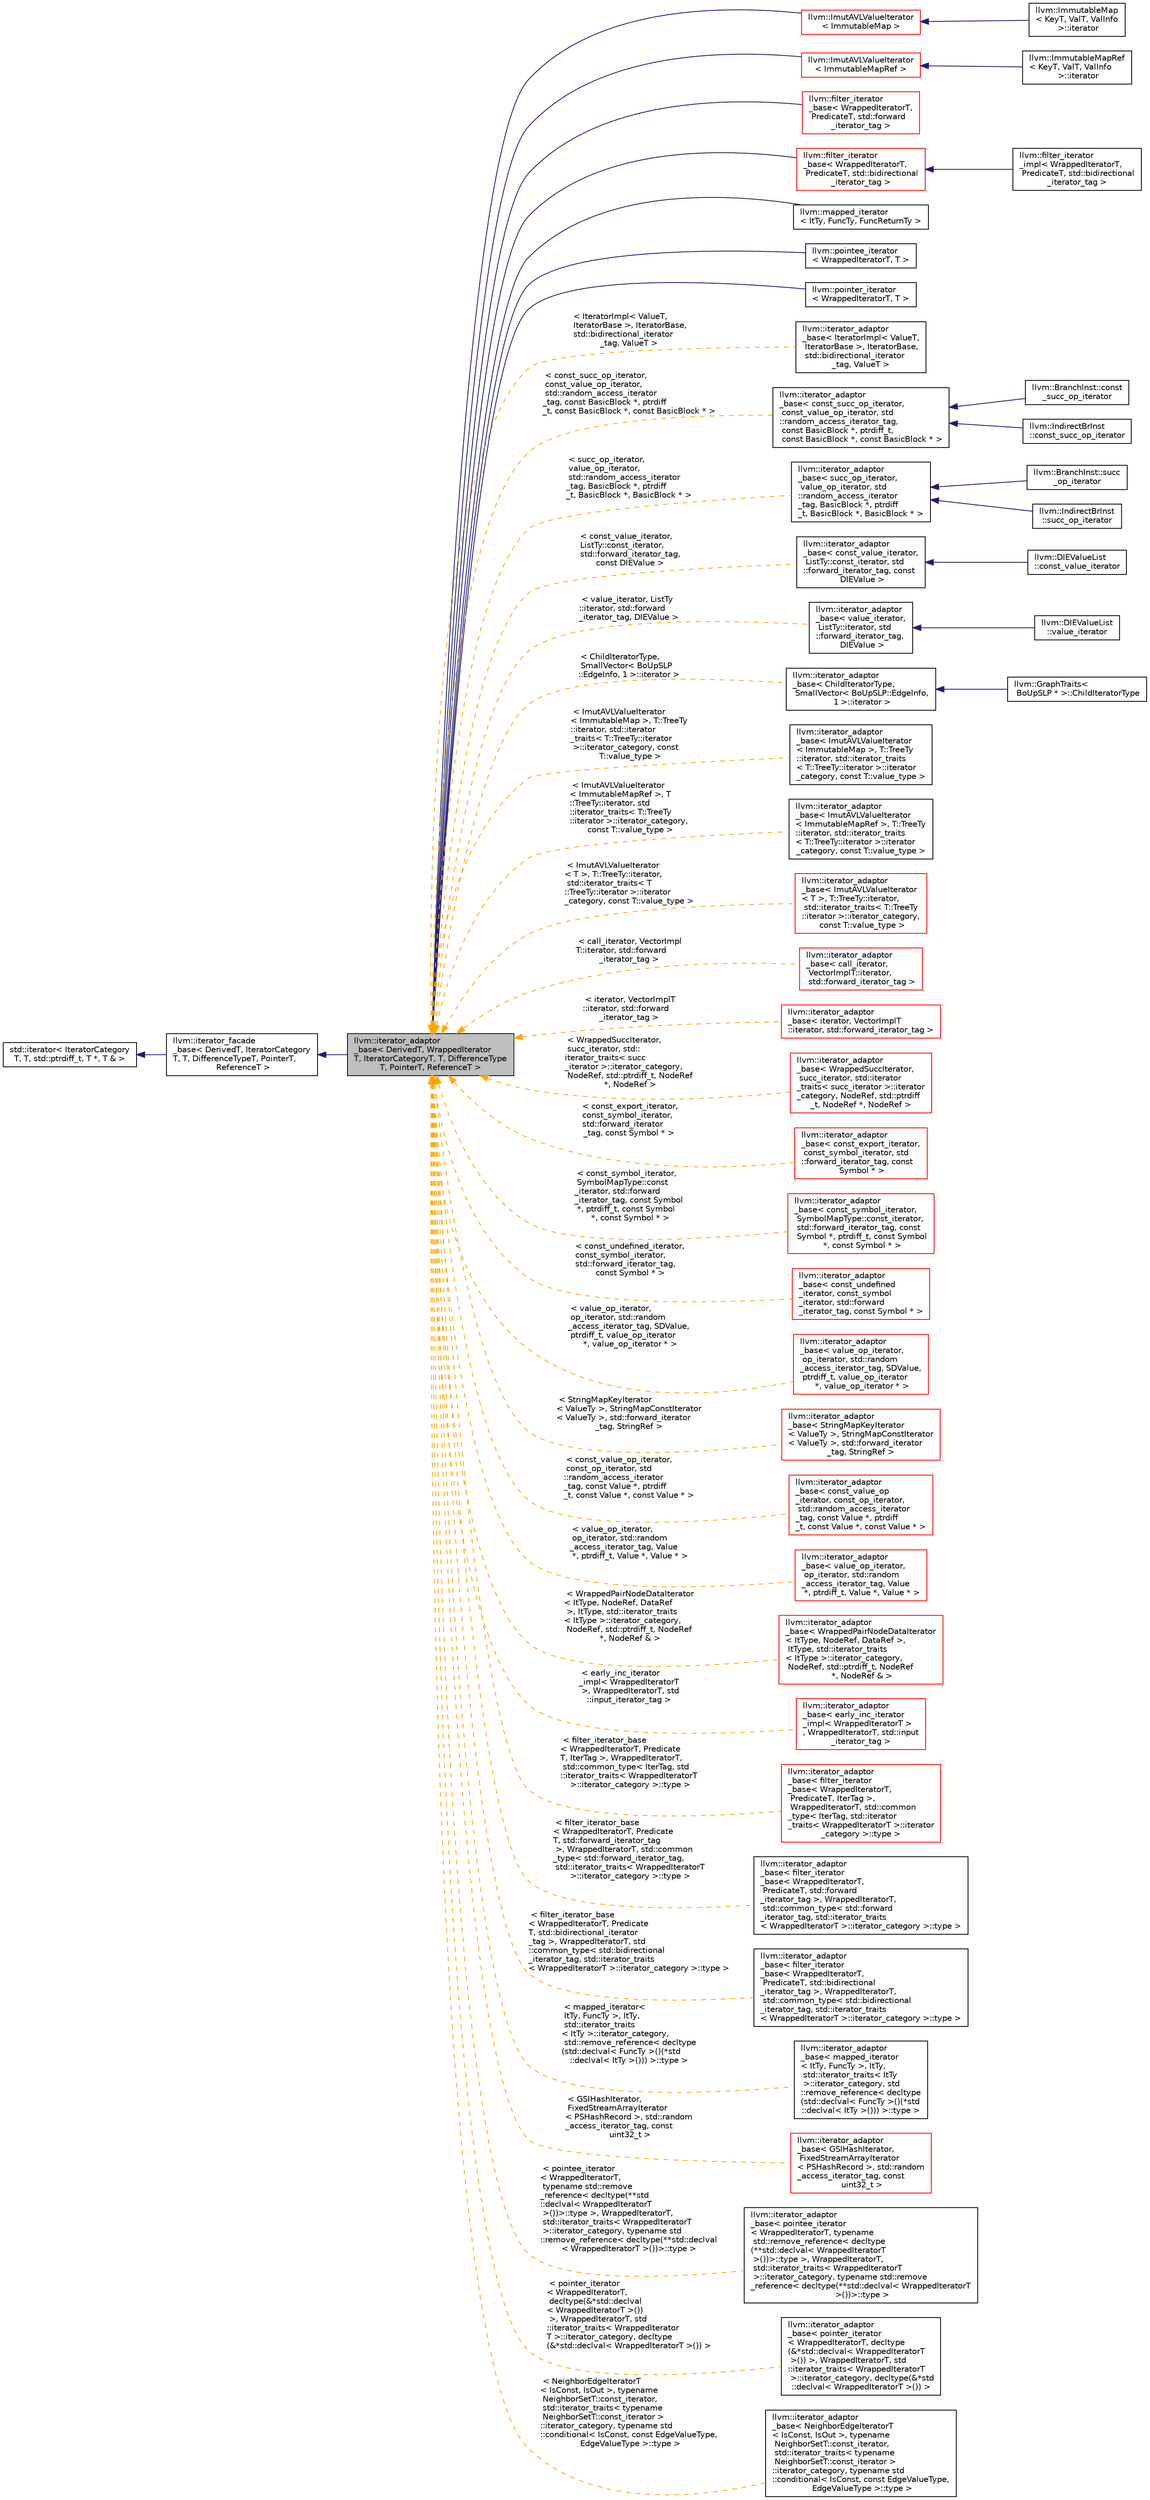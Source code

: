 digraph "llvm::iterator_adaptor_base&lt; DerivedT, WrappedIteratorT, IteratorCategoryT, T, DifferenceTypeT, PointerT, ReferenceT &gt;"
{
 // LATEX_PDF_SIZE
  bgcolor="transparent";
  edge [fontname="Helvetica",fontsize="10",labelfontname="Helvetica",labelfontsize="10"];
  node [fontname="Helvetica",fontsize="10",shape="box"];
  rankdir="LR";
  Node1 [label="llvm::iterator_adaptor\l_base\< DerivedT, WrappedIterator\lT, IteratorCategoryT, T, DifferenceType\lT, PointerT, ReferenceT \>",height=0.2,width=0.4,color="black", fillcolor="grey75", style="filled", fontcolor="black",tooltip="CRTP base class for adapting an iterator to a different type."];
  Node2 -> Node1 [dir="back",color="midnightblue",fontsize="10",style="solid",fontname="Helvetica"];
  Node2 [label="llvm::iterator_facade\l_base\< DerivedT, IteratorCategory\lT, T, DifferenceTypeT, PointerT,\l ReferenceT \>",height=0.2,width=0.4,color="black",URL="$classllvm_1_1iterator__facade__base.html",tooltip="CRTP base class which implements the entire standard iterator facade in terms of a minimal subset of ..."];
  Node3 -> Node2 [dir="back",color="midnightblue",fontsize="10",style="solid",fontname="Helvetica"];
  Node3 [label="std::iterator\< IteratorCategory\lT, T, std::ptrdiff_t, T *, T & \>",height=0.2,width=0.4,color="black",tooltip=" "];
  Node1 -> Node4 [dir="back",color="midnightblue",fontsize="10",style="solid",fontname="Helvetica"];
  Node4 [label="llvm::ImutAVLValueIterator\l\< ImmutableMap \>",height=0.2,width=0.4,color="red",URL="$structllvm_1_1ImutAVLValueIterator.html",tooltip=" "];
  Node4 -> Node5 [dir="back",color="midnightblue",fontsize="10",style="solid",fontname="Helvetica"];
  Node5 [label="llvm::ImmutableMap\l\< KeyT, ValT, ValInfo\l \>::iterator",height=0.2,width=0.4,color="black",URL="$classllvm_1_1ImmutableMap_1_1iterator.html",tooltip=" "];
  Node1 -> Node6 [dir="back",color="midnightblue",fontsize="10",style="solid",fontname="Helvetica"];
  Node6 [label="llvm::ImutAVLValueIterator\l\< ImmutableMapRef \>",height=0.2,width=0.4,color="red",URL="$structllvm_1_1ImutAVLValueIterator.html",tooltip=" "];
  Node6 -> Node7 [dir="back",color="midnightblue",fontsize="10",style="solid",fontname="Helvetica"];
  Node7 [label="llvm::ImmutableMapRef\l\< KeyT, ValT, ValInfo\l \>::iterator",height=0.2,width=0.4,color="black",URL="$classllvm_1_1ImmutableMapRef_1_1iterator.html",tooltip=" "];
  Node1 -> Node8 [dir="back",color="midnightblue",fontsize="10",style="solid",fontname="Helvetica"];
  Node8 [label="llvm::filter_iterator\l_base\< WrappedIteratorT,\l PredicateT, std::forward\l_iterator_tag \>",height=0.2,width=0.4,color="red",URL="$classllvm_1_1filter__iterator__base.html",tooltip=" "];
  Node1 -> Node9 [dir="back",color="midnightblue",fontsize="10",style="solid",fontname="Helvetica"];
  Node9 [label="llvm::filter_iterator\l_base\< WrappedIteratorT,\l PredicateT, std::bidirectional\l_iterator_tag \>",height=0.2,width=0.4,color="red",URL="$classllvm_1_1filter__iterator__base.html",tooltip=" "];
  Node9 -> Node10 [dir="back",color="midnightblue",fontsize="10",style="solid",fontname="Helvetica"];
  Node10 [label="llvm::filter_iterator\l_impl\< WrappedIteratorT,\l PredicateT, std::bidirectional\l_iterator_tag \>",height=0.2,width=0.4,color="black",URL="$classllvm_1_1filter__iterator__impl_3_01WrappedIteratorT_00_01PredicateT_00_01std_1_1bidirectional__iterator__tag_01_4.html",tooltip="Specialization of filter_iterator_base for bidirectional iteration."];
  Node1 -> Node11 [dir="back",color="midnightblue",fontsize="10",style="solid",fontname="Helvetica"];
  Node11 [label="llvm::mapped_iterator\l\< ItTy, FuncTy, FuncReturnTy \>",height=0.2,width=0.4,color="black",URL="$classllvm_1_1mapped__iterator.html",tooltip=" "];
  Node1 -> Node12 [dir="back",color="midnightblue",fontsize="10",style="solid",fontname="Helvetica"];
  Node12 [label="llvm::pointee_iterator\l\< WrappedIteratorT, T \>",height=0.2,width=0.4,color="black",URL="$structllvm_1_1pointee__iterator.html",tooltip="An iterator type that allows iterating over the pointees via some other iterator."];
  Node1 -> Node13 [dir="back",color="midnightblue",fontsize="10",style="solid",fontname="Helvetica"];
  Node13 [label="llvm::pointer_iterator\l\< WrappedIteratorT, T \>",height=0.2,width=0.4,color="black",URL="$classllvm_1_1pointer__iterator.html",tooltip=" "];
  Node1 -> Node14 [dir="back",color="orange",fontsize="10",style="dashed",label=" \< IteratorImpl\< ValueT,\l IteratorBase \>, IteratorBase,\l std::bidirectional_iterator\l_tag, ValueT \>" ,fontname="Helvetica"];
  Node14 [label="llvm::iterator_adaptor\l_base\< IteratorImpl\< ValueT,\l IteratorBase \>, IteratorBase,\l std::bidirectional_iterator\l_tag, ValueT \>",height=0.2,width=0.4,color="black",URL="$classllvm_1_1iterator__adaptor__base.html",tooltip=" "];
  Node1 -> Node15 [dir="back",color="orange",fontsize="10",style="dashed",label=" \< const_succ_op_iterator,\l const_value_op_iterator,\l std::random_access_iterator\l_tag, const BasicBlock *, ptrdiff\l_t, const BasicBlock *, const BasicBlock * \>" ,fontname="Helvetica"];
  Node15 [label="llvm::iterator_adaptor\l_base\< const_succ_op_iterator,\l const_value_op_iterator, std\l::random_access_iterator_tag,\l const BasicBlock *, ptrdiff_t,\l const BasicBlock *, const BasicBlock * \>",height=0.2,width=0.4,color="black",URL="$classllvm_1_1iterator__adaptor__base.html",tooltip=" "];
  Node15 -> Node16 [dir="back",color="midnightblue",fontsize="10",style="solid",fontname="Helvetica"];
  Node16 [label="llvm::BranchInst::const\l_succ_op_iterator",height=0.2,width=0.4,color="black",URL="$structllvm_1_1BranchInst_1_1const__succ__op__iterator.html",tooltip="The const version of succ_op_iterator."];
  Node15 -> Node17 [dir="back",color="midnightblue",fontsize="10",style="solid",fontname="Helvetica"];
  Node17 [label="llvm::IndirectBrInst\l::const_succ_op_iterator",height=0.2,width=0.4,color="black",URL="$structllvm_1_1IndirectBrInst_1_1const__succ__op__iterator.html",tooltip="The const version of succ_op_iterator."];
  Node1 -> Node18 [dir="back",color="orange",fontsize="10",style="dashed",label=" \< succ_op_iterator,\l value_op_iterator,\l std::random_access_iterator\l_tag, BasicBlock *, ptrdiff\l_t, BasicBlock *, BasicBlock * \>" ,fontname="Helvetica"];
  Node18 [label="llvm::iterator_adaptor\l_base\< succ_op_iterator,\l value_op_iterator, std\l::random_access_iterator\l_tag, BasicBlock *, ptrdiff\l_t, BasicBlock *, BasicBlock * \>",height=0.2,width=0.4,color="black",URL="$classllvm_1_1iterator__adaptor__base.html",tooltip=" "];
  Node18 -> Node19 [dir="back",color="midnightblue",fontsize="10",style="solid",fontname="Helvetica"];
  Node19 [label="llvm::BranchInst::succ\l_op_iterator",height=0.2,width=0.4,color="black",URL="$structllvm_1_1BranchInst_1_1succ__op__iterator.html",tooltip="Iterator type that casts an operand to a basic block."];
  Node18 -> Node20 [dir="back",color="midnightblue",fontsize="10",style="solid",fontname="Helvetica"];
  Node20 [label="llvm::IndirectBrInst\l::succ_op_iterator",height=0.2,width=0.4,color="black",URL="$structllvm_1_1IndirectBrInst_1_1succ__op__iterator.html",tooltip="Iterator type that casts an operand to a basic block."];
  Node1 -> Node21 [dir="back",color="orange",fontsize="10",style="dashed",label=" \< const_value_iterator,\l ListTy::const_iterator,\l std::forward_iterator_tag,\l const DIEValue \>" ,fontname="Helvetica"];
  Node21 [label="llvm::iterator_adaptor\l_base\< const_value_iterator,\l ListTy::const_iterator, std\l::forward_iterator_tag, const\l DIEValue \>",height=0.2,width=0.4,color="black",URL="$classllvm_1_1iterator__adaptor__base.html",tooltip=" "];
  Node21 -> Node22 [dir="back",color="midnightblue",fontsize="10",style="solid",fontname="Helvetica"];
  Node22 [label="llvm::DIEValueList\l::const_value_iterator",height=0.2,width=0.4,color="black",URL="$classllvm_1_1DIEValueList_1_1const__value__iterator.html",tooltip=" "];
  Node1 -> Node23 [dir="back",color="orange",fontsize="10",style="dashed",label=" \< value_iterator, ListTy\l::iterator, std::forward\l_iterator_tag, DIEValue \>" ,fontname="Helvetica"];
  Node23 [label="llvm::iterator_adaptor\l_base\< value_iterator,\l ListTy::iterator, std\l::forward_iterator_tag,\l DIEValue \>",height=0.2,width=0.4,color="black",URL="$classllvm_1_1iterator__adaptor__base.html",tooltip=" "];
  Node23 -> Node24 [dir="back",color="midnightblue",fontsize="10",style="solid",fontname="Helvetica"];
  Node24 [label="llvm::DIEValueList\l::value_iterator",height=0.2,width=0.4,color="black",URL="$classllvm_1_1DIEValueList_1_1value__iterator.html",tooltip=" "];
  Node1 -> Node25 [dir="back",color="orange",fontsize="10",style="dashed",label=" \< ChildIteratorType,\l SmallVector\< BoUpSLP\l::EdgeInfo, 1 \>::iterator \>" ,fontname="Helvetica"];
  Node25 [label="llvm::iterator_adaptor\l_base\< ChildIteratorType,\l SmallVector\< BoUpSLP::EdgeInfo,\l 1 \>::iterator \>",height=0.2,width=0.4,color="black",URL="$classllvm_1_1iterator__adaptor__base.html",tooltip=" "];
  Node25 -> Node26 [dir="back",color="midnightblue",fontsize="10",style="solid",fontname="Helvetica"];
  Node26 [label="llvm::GraphTraits\<\l BoUpSLP * \>::ChildIteratorType",height=0.2,width=0.4,color="black",URL="$structllvm_1_1GraphTraits_3_01BoUpSLP_01_5_01_4_1_1ChildIteratorType.html",tooltip="Add the VectorizableTree to the index iterator to be able to return TreeEntry pointers."];
  Node1 -> Node27 [dir="back",color="orange",fontsize="10",style="dashed",label=" \< ImutAVLValueIterator\l\< ImmutableMap \>, T::TreeTy\l::iterator, std::iterator\l_traits\< T::TreeTy::iterator\l \>::iterator_category, const\l T::value_type \>" ,fontname="Helvetica"];
  Node27 [label="llvm::iterator_adaptor\l_base\< ImutAVLValueIterator\l\< ImmutableMap \>, T::TreeTy\l::iterator, std::iterator_traits\l\< T::TreeTy::iterator \>::iterator\l_category, const T::value_type \>",height=0.2,width=0.4,color="black",URL="$classllvm_1_1iterator__adaptor__base.html",tooltip=" "];
  Node1 -> Node28 [dir="back",color="orange",fontsize="10",style="dashed",label=" \< ImutAVLValueIterator\l\< ImmutableMapRef \>, T\l::TreeTy::iterator, std\l::iterator_traits\< T::TreeTy\l::iterator \>::iterator_category,\l const T::value_type \>" ,fontname="Helvetica"];
  Node28 [label="llvm::iterator_adaptor\l_base\< ImutAVLValueIterator\l\< ImmutableMapRef \>, T::TreeTy\l::iterator, std::iterator_traits\l\< T::TreeTy::iterator \>::iterator\l_category, const T::value_type \>",height=0.2,width=0.4,color="black",URL="$classllvm_1_1iterator__adaptor__base.html",tooltip=" "];
  Node1 -> Node29 [dir="back",color="orange",fontsize="10",style="dashed",label=" \< ImutAVLValueIterator\l\< T \>, T::TreeTy::iterator,\l std::iterator_traits\< T\l::TreeTy::iterator \>::iterator\l_category, const T::value_type \>" ,fontname="Helvetica"];
  Node29 [label="llvm::iterator_adaptor\l_base\< ImutAVLValueIterator\l\< T \>, T::TreeTy::iterator,\l std::iterator_traits\< T::TreeTy\l::iterator \>::iterator_category,\l const T::value_type \>",height=0.2,width=0.4,color="red",URL="$classllvm_1_1iterator__adaptor__base.html",tooltip=" "];
  Node1 -> Node31 [dir="back",color="orange",fontsize="10",style="dashed",label=" \< call_iterator, VectorImpl\lT::iterator, std::forward\l_iterator_tag \>" ,fontname="Helvetica"];
  Node31 [label="llvm::iterator_adaptor\l_base\< call_iterator,\l VectorImplT::iterator,\l std::forward_iterator_tag \>",height=0.2,width=0.4,color="red",URL="$classllvm_1_1iterator__adaptor__base.html",tooltip=" "];
  Node1 -> Node33 [dir="back",color="orange",fontsize="10",style="dashed",label=" \< iterator, VectorImplT\l::iterator, std::forward\l_iterator_tag \>" ,fontname="Helvetica"];
  Node33 [label="llvm::iterator_adaptor\l_base\< iterator, VectorImplT\l::iterator, std::forward_iterator_tag \>",height=0.2,width=0.4,color="red",URL="$classllvm_1_1iterator__adaptor__base.html",tooltip=" "];
  Node1 -> Node35 [dir="back",color="orange",fontsize="10",style="dashed",label=" \< WrappedSuccIterator,\l succ_iterator, std::\literator_traits\< succ\l_iterator \>::iterator_category,\l NodeRef, std::ptrdiff_t, NodeRef\l *, NodeRef \>" ,fontname="Helvetica"];
  Node35 [label="llvm::iterator_adaptor\l_base\< WrappedSuccIterator,\l succ_iterator, std::iterator\l_traits\< succ_iterator \>::iterator\l_category, NodeRef, std::ptrdiff\l_t, NodeRef *, NodeRef \>",height=0.2,width=0.4,color="red",URL="$classllvm_1_1iterator__adaptor__base.html",tooltip=" "];
  Node1 -> Node37 [dir="back",color="orange",fontsize="10",style="dashed",label=" \< const_export_iterator,\l const_symbol_iterator,\l std::forward_iterator\l_tag, const Symbol * \>" ,fontname="Helvetica"];
  Node37 [label="llvm::iterator_adaptor\l_base\< const_export_iterator,\l const_symbol_iterator, std\l::forward_iterator_tag, const\l Symbol * \>",height=0.2,width=0.4,color="red",URL="$classllvm_1_1iterator__adaptor__base.html",tooltip=" "];
  Node1 -> Node39 [dir="back",color="orange",fontsize="10",style="dashed",label=" \< const_symbol_iterator,\l SymbolMapType::const\l_iterator, std::forward\l_iterator_tag, const Symbol\l *, ptrdiff_t, const Symbol\l *, const Symbol * \>" ,fontname="Helvetica"];
  Node39 [label="llvm::iterator_adaptor\l_base\< const_symbol_iterator,\l SymbolMapType::const_iterator,\l std::forward_iterator_tag, const\l Symbol *, ptrdiff_t, const Symbol\l *, const Symbol * \>",height=0.2,width=0.4,color="red",URL="$classllvm_1_1iterator__adaptor__base.html",tooltip=" "];
  Node1 -> Node41 [dir="back",color="orange",fontsize="10",style="dashed",label=" \< const_undefined_iterator,\l const_symbol_iterator,\l std::forward_iterator_tag,\l const Symbol * \>" ,fontname="Helvetica"];
  Node41 [label="llvm::iterator_adaptor\l_base\< const_undefined\l_iterator, const_symbol\l_iterator, std::forward\l_iterator_tag, const Symbol * \>",height=0.2,width=0.4,color="red",URL="$classllvm_1_1iterator__adaptor__base.html",tooltip=" "];
  Node1 -> Node43 [dir="back",color="orange",fontsize="10",style="dashed",label=" \< value_op_iterator,\l op_iterator, std::random\l_access_iterator_tag, SDValue,\l ptrdiff_t, value_op_iterator\l *, value_op_iterator * \>" ,fontname="Helvetica"];
  Node43 [label="llvm::iterator_adaptor\l_base\< value_op_iterator,\l op_iterator, std::random\l_access_iterator_tag, SDValue,\l ptrdiff_t, value_op_iterator\l *, value_op_iterator * \>",height=0.2,width=0.4,color="red",URL="$classllvm_1_1iterator__adaptor__base.html",tooltip=" "];
  Node1 -> Node45 [dir="back",color="orange",fontsize="10",style="dashed",label=" \< StringMapKeyIterator\l\< ValueTy \>, StringMapConstIterator\l\< ValueTy \>, std::forward_iterator\l_tag, StringRef \>" ,fontname="Helvetica"];
  Node45 [label="llvm::iterator_adaptor\l_base\< StringMapKeyIterator\l\< ValueTy \>, StringMapConstIterator\l\< ValueTy \>, std::forward_iterator\l_tag, StringRef \>",height=0.2,width=0.4,color="red",URL="$classllvm_1_1iterator__adaptor__base.html",tooltip=" "];
  Node1 -> Node47 [dir="back",color="orange",fontsize="10",style="dashed",label=" \< const_value_op_iterator,\l const_op_iterator, std\l::random_access_iterator\l_tag, const Value *, ptrdiff\l_t, const Value *, const Value * \>" ,fontname="Helvetica"];
  Node47 [label="llvm::iterator_adaptor\l_base\< const_value_op\l_iterator, const_op_iterator,\l std::random_access_iterator\l_tag, const Value *, ptrdiff\l_t, const Value *, const Value * \>",height=0.2,width=0.4,color="red",URL="$classllvm_1_1iterator__adaptor__base.html",tooltip=" "];
  Node1 -> Node49 [dir="back",color="orange",fontsize="10",style="dashed",label=" \< value_op_iterator,\l op_iterator, std::random\l_access_iterator_tag, Value\l *, ptrdiff_t, Value *, Value * \>" ,fontname="Helvetica"];
  Node49 [label="llvm::iterator_adaptor\l_base\< value_op_iterator,\l op_iterator, std::random\l_access_iterator_tag, Value\l *, ptrdiff_t, Value *, Value * \>",height=0.2,width=0.4,color="red",URL="$classllvm_1_1iterator__adaptor__base.html",tooltip=" "];
  Node1 -> Node51 [dir="back",color="orange",fontsize="10",style="dashed",label=" \< WrappedPairNodeDataIterator\l\< ItType, NodeRef, DataRef\l \>, ItType, std::iterator_traits\l\< ItType \>::iterator_category,\l NodeRef, std::ptrdiff_t, NodeRef\l *, NodeRef & \>" ,fontname="Helvetica"];
  Node51 [label="llvm::iterator_adaptor\l_base\< WrappedPairNodeDataIterator\l\< ItType, NodeRef, DataRef \>,\l ItType, std::iterator_traits\l\< ItType \>::iterator_category,\l NodeRef, std::ptrdiff_t, NodeRef\l *, NodeRef & \>",height=0.2,width=0.4,color="red",URL="$classllvm_1_1iterator__adaptor__base.html",tooltip=" "];
  Node1 -> Node53 [dir="back",color="orange",fontsize="10",style="dashed",label=" \< early_inc_iterator\l_impl\< WrappedIteratorT\l \>, WrappedIteratorT, std\l::input_iterator_tag \>" ,fontname="Helvetica"];
  Node53 [label="llvm::iterator_adaptor\l_base\< early_inc_iterator\l_impl\< WrappedIteratorT \>\l, WrappedIteratorT, std::input\l_iterator_tag \>",height=0.2,width=0.4,color="red",URL="$classllvm_1_1iterator__adaptor__base.html",tooltip=" "];
  Node1 -> Node55 [dir="back",color="orange",fontsize="10",style="dashed",label=" \< filter_iterator_base\l\< WrappedIteratorT, Predicate\lT, IterTag \>, WrappedIteratorT,\l std::common_type\< IterTag, std\l::iterator_traits\< WrappedIteratorT\l \>::iterator_category \>::type \>" ,fontname="Helvetica"];
  Node55 [label="llvm::iterator_adaptor\l_base\< filter_iterator\l_base\< WrappedIteratorT,\l PredicateT, IterTag \>,\l WrappedIteratorT, std::common\l_type\< IterTag, std::iterator\l_traits\< WrappedIteratorT \>::iterator\l_category \>::type \>",height=0.2,width=0.4,color="red",URL="$classllvm_1_1iterator__adaptor__base.html",tooltip=" "];
  Node1 -> Node58 [dir="back",color="orange",fontsize="10",style="dashed",label=" \< filter_iterator_base\l\< WrappedIteratorT, Predicate\lT, std::forward_iterator_tag\l \>, WrappedIteratorT, std::common\l_type\< std::forward_iterator_tag,\l std::iterator_traits\< WrappedIteratorT\l \>::iterator_category \>::type \>" ,fontname="Helvetica"];
  Node58 [label="llvm::iterator_adaptor\l_base\< filter_iterator\l_base\< WrappedIteratorT,\l PredicateT, std::forward\l_iterator_tag \>, WrappedIteratorT,\l std::common_type\< std::forward\l_iterator_tag, std::iterator_traits\l\< WrappedIteratorT \>::iterator_category \>::type \>",height=0.2,width=0.4,color="black",URL="$classllvm_1_1iterator__adaptor__base.html",tooltip=" "];
  Node1 -> Node59 [dir="back",color="orange",fontsize="10",style="dashed",label=" \< filter_iterator_base\l\< WrappedIteratorT, Predicate\lT, std::bidirectional_iterator\l_tag \>, WrappedIteratorT, std\l::common_type\< std::bidirectional\l_iterator_tag, std::iterator_traits\l\< WrappedIteratorT \>::iterator_category \>::type \>" ,fontname="Helvetica"];
  Node59 [label="llvm::iterator_adaptor\l_base\< filter_iterator\l_base\< WrappedIteratorT,\l PredicateT, std::bidirectional\l_iterator_tag \>, WrappedIteratorT,\l std::common_type\< std::bidirectional\l_iterator_tag, std::iterator_traits\l\< WrappedIteratorT \>::iterator_category \>::type \>",height=0.2,width=0.4,color="black",URL="$classllvm_1_1iterator__adaptor__base.html",tooltip=" "];
  Node1 -> Node60 [dir="back",color="orange",fontsize="10",style="dashed",label=" \< mapped_iterator\<\l ItTy, FuncTy \>, ItTy,\l std::iterator_traits\l\< ItTy \>::iterator_category,\l std::remove_reference\< decltype\l(std::declval\< FuncTy \>()(*std\l::declval\< ItTy \>())) \>::type \>" ,fontname="Helvetica"];
  Node60 [label="llvm::iterator_adaptor\l_base\< mapped_iterator\l\< ItTy, FuncTy \>, ItTy,\l std::iterator_traits\< ItTy\l \>::iterator_category, std\l::remove_reference\< decltype\l(std::declval\< FuncTy \>()(*std\l::declval\< ItTy \>())) \>::type \>",height=0.2,width=0.4,color="black",URL="$classllvm_1_1iterator__adaptor__base.html",tooltip=" "];
  Node1 -> Node61 [dir="back",color="orange",fontsize="10",style="dashed",label=" \< GSIHashIterator,\l FixedStreamArrayIterator\l\< PSHashRecord \>, std::random\l_access_iterator_tag, const\l uint32_t \>" ,fontname="Helvetica"];
  Node61 [label="llvm::iterator_adaptor\l_base\< GSIHashIterator,\l FixedStreamArrayIterator\l\< PSHashRecord \>, std::random\l_access_iterator_tag, const\l uint32_t \>",height=0.2,width=0.4,color="red",URL="$classllvm_1_1iterator__adaptor__base.html",tooltip=" "];
  Node1 -> Node63 [dir="back",color="orange",fontsize="10",style="dashed",label=" \< pointee_iterator\l\< WrappedIteratorT,\l typename std::remove\l_reference\< decltype(**std\l::declval\< WrappedIteratorT\l \>())\>::type \>, WrappedIteratorT,\l std::iterator_traits\< WrappedIteratorT\l \>::iterator_category, typename std\l::remove_reference\< decltype(**std::declval\l\< WrappedIteratorT \>())\>::type \>" ,fontname="Helvetica"];
  Node63 [label="llvm::iterator_adaptor\l_base\< pointee_iterator\l\< WrappedIteratorT, typename\l std::remove_reference\< decltype\l(**std::declval\< WrappedIteratorT\l \>())\>::type \>, WrappedIteratorT,\l std::iterator_traits\< WrappedIteratorT\l \>::iterator_category, typename std::remove\l_reference\< decltype(**std::declval\< WrappedIteratorT\l \>())\>::type \>",height=0.2,width=0.4,color="black",URL="$classllvm_1_1iterator__adaptor__base.html",tooltip=" "];
  Node1 -> Node64 [dir="back",color="orange",fontsize="10",style="dashed",label=" \< pointer_iterator\l\< WrappedIteratorT,\l decltype(&*std::declval\l\< WrappedIteratorT \>())\l \>, WrappedIteratorT, std\l::iterator_traits\< WrappedIterator\lT \>::iterator_category, decltype\l(&*std::declval\< WrappedIteratorT \>()) \>" ,fontname="Helvetica"];
  Node64 [label="llvm::iterator_adaptor\l_base\< pointer_iterator\l\< WrappedIteratorT, decltype\l(&*std::declval\< WrappedIteratorT\l \>()) \>, WrappedIteratorT, std\l::iterator_traits\< WrappedIteratorT\l \>::iterator_category, decltype(&*std\l::declval\< WrappedIteratorT \>()) \>",height=0.2,width=0.4,color="black",URL="$classllvm_1_1iterator__adaptor__base.html",tooltip=" "];
  Node1 -> Node65 [dir="back",color="orange",fontsize="10",style="dashed",label=" \< NeighborEdgeIteratorT\l\< IsConst, IsOut \>, typename\l NeighborSetT::const_iterator,\l std::iterator_traits\< typename\l NeighborSetT::const_iterator \>\l::iterator_category, typename std\l::conditional\< IsConst, const EdgeValueType,\l EdgeValueType \>::type \>" ,fontname="Helvetica"];
  Node65 [label="llvm::iterator_adaptor\l_base\< NeighborEdgeIteratorT\l\< IsConst, IsOut \>, typename\l NeighborSetT::const_iterator,\l std::iterator_traits\< typename\l NeighborSetT::const_iterator \>\l::iterator_category, typename std\l::conditional\< IsConst, const EdgeValueType,\l EdgeValueType \>::type \>",height=0.2,width=0.4,color="black",URL="$classllvm_1_1iterator__adaptor__base.html",tooltip=" "];
}
